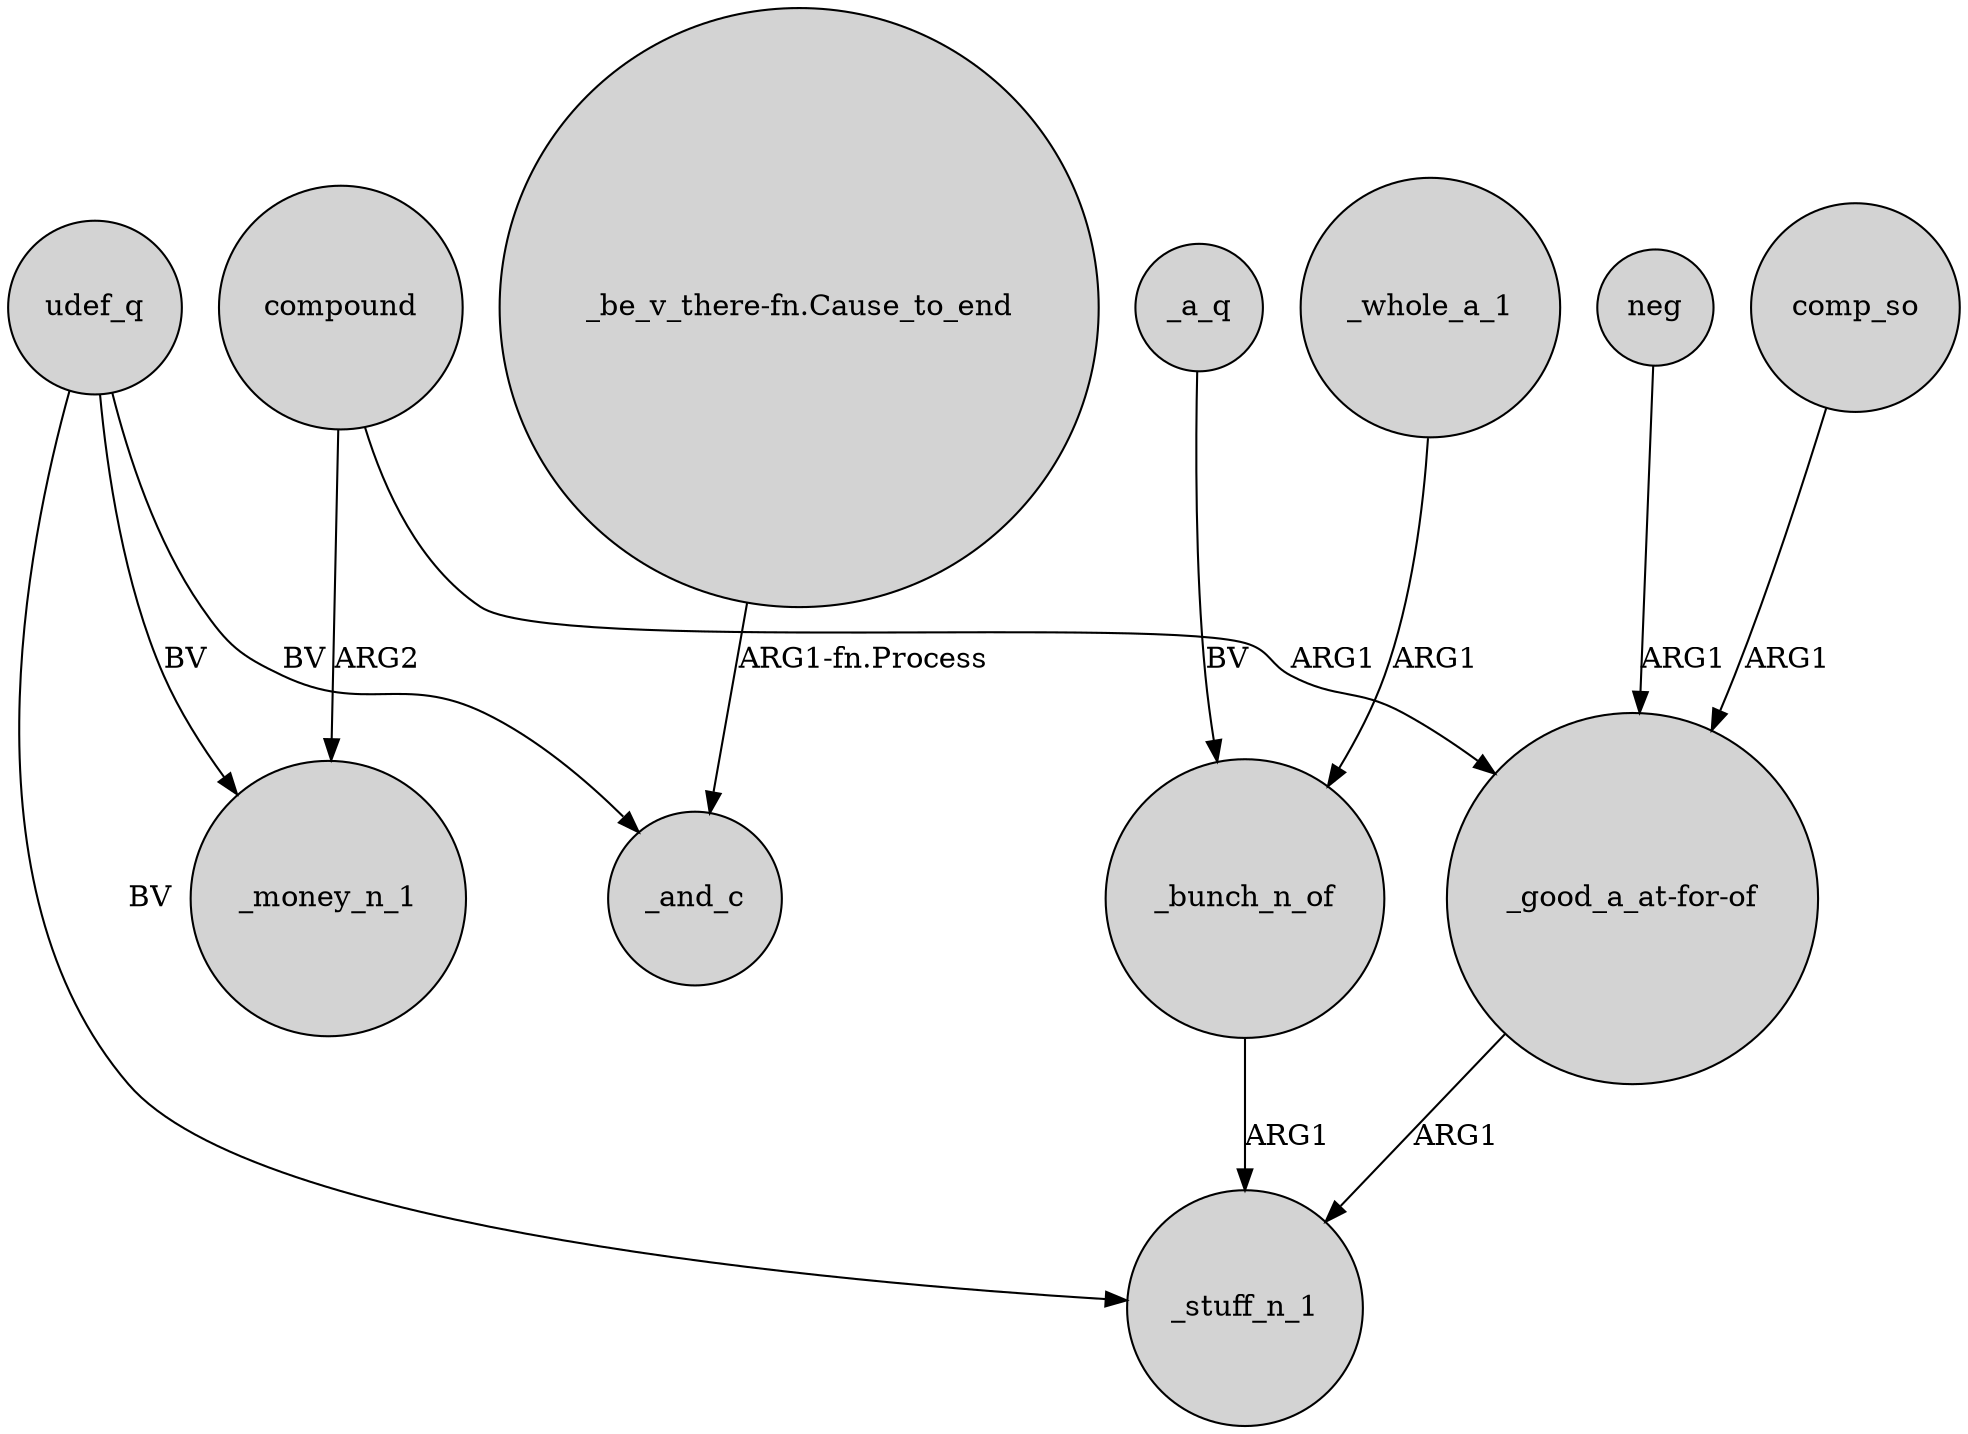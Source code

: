 digraph {
	node [shape=circle style=filled]
	udef_q -> _money_n_1 [label=BV]
	_bunch_n_of -> _stuff_n_1 [label=ARG1]
	udef_q -> _and_c [label=BV]
	neg -> "_good_a_at-for-of" [label=ARG1]
	_whole_a_1 -> _bunch_n_of [label=ARG1]
	udef_q -> _stuff_n_1 [label=BV]
	compound -> _money_n_1 [label=ARG2]
	comp_so -> "_good_a_at-for-of" [label=ARG1]
	_a_q -> _bunch_n_of [label=BV]
	"_be_v_there-fn.Cause_to_end" -> _and_c [label="ARG1-fn.Process"]
	compound -> "_good_a_at-for-of" [label=ARG1]
	"_good_a_at-for-of" -> _stuff_n_1 [label=ARG1]
}
